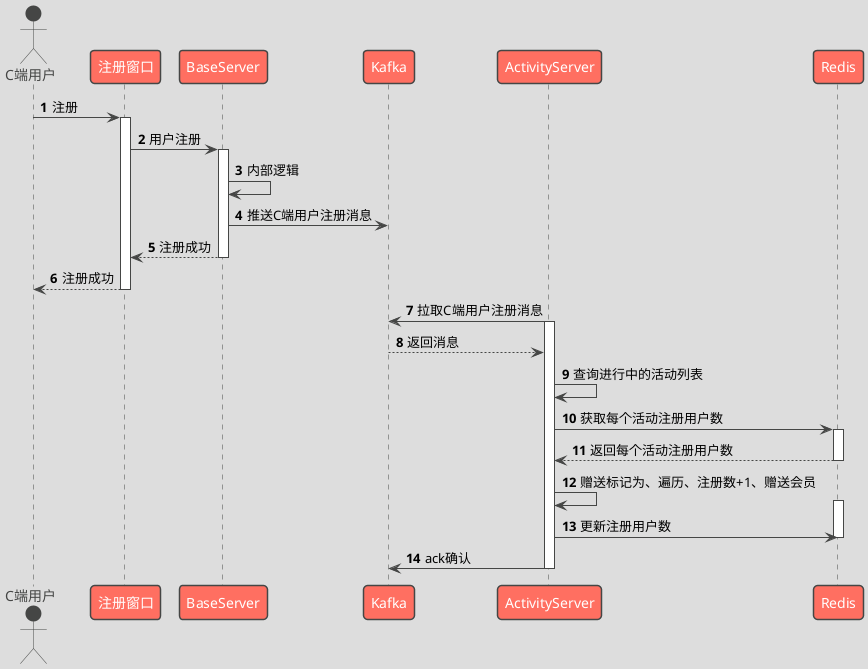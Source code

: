 @startuml
!theme toy
'https://plantuml.com/sequence-diagram

autonumber
actor C端用户
C端用户 -> 注册窗口 : 注册
activate 注册窗口
注册窗口 -> BaseServer:用户注册
activate BaseServer
BaseServer -> BaseServer: 内部逻辑
BaseServer -> Kafka: 推送C端用户注册消息
BaseServer --> 注册窗口: 注册成功
deactivate BaseServer
注册窗口 --> C端用户: 注册成功
deactivate 注册窗口

ActivityServer -> Kafka: 拉取C端用户注册消息
activate ActivityServer
Kafka --> ActivityServer: 返回消息
ActivityServer -> ActivityServer: 查询进行中的活动列表
ActivityServer -> Redis : 获取每个活动注册用户数
activate Redis
Redis --> ActivityServer: 返回每个活动注册用户数
deactivate Redis
ActivityServer -> ActivityServer: 赠送标记为、遍历、注册数+1、赠送会员
activate Redis
ActivityServer -> Redis: 更新注册用户数
deactivate Redis
ActivityServer -> Kafka: ack确认
deactivate ActivityServer

@enduml
